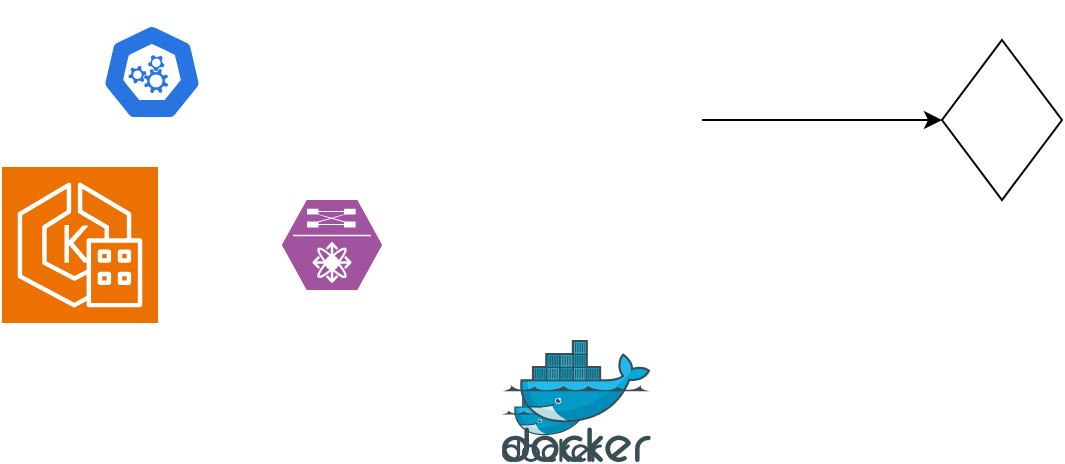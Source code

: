 <mxfile version="24.6.4" type="github">
  <diagram name="Page-1" id="ropmhnqvFCrJrdX6Whr5">
    <mxGraphModel dx="880" dy="2668" grid="1" gridSize="10" guides="1" tooltips="1" connect="1" arrows="1" fold="1" page="1" pageScale="1" pageWidth="850" pageHeight="1100" math="0" shadow="0">
      <root>
        <mxCell id="0" />
        <mxCell id="1" parent="0" />
        <mxCell id="8x__E56JIrCadB4M3Sfa-35" value="" style="sketch=0;points=[[0,0,0],[0.25,0,0],[0.5,0,0],[0.75,0,0],[1,0,0],[0,1,0],[0.25,1,0],[0.5,1,0],[0.75,1,0],[1,1,0],[0,0.25,0],[0,0.5,0],[0,0.75,0],[1,0.25,0],[1,0.5,0],[1,0.75,0]];outlineConnect=0;fontColor=#232F3E;fillColor=#ED7100;strokeColor=#ffffff;dashed=0;verticalLabelPosition=bottom;verticalAlign=top;align=center;html=1;fontSize=12;fontStyle=0;aspect=fixed;shape=mxgraph.aws4.resourceIcon;resIcon=mxgraph.aws4.eks_anywhere;" vertex="1" parent="1">
          <mxGeometry x="150" y="-1626.5" width="78" height="78" as="geometry" />
        </mxCell>
        <mxCell id="8x__E56JIrCadB4M3Sfa-42" value="" style="edgeStyle=orthogonalEdgeStyle;rounded=0;orthogonalLoop=1;jettySize=auto;html=1;" edge="1" parent="1" source="8x__E56JIrCadB4M3Sfa-38" target="8x__E56JIrCadB4M3Sfa-41">
          <mxGeometry relative="1" as="geometry" />
        </mxCell>
        <mxCell id="8x__E56JIrCadB4M3Sfa-38" value="" style="shape=image;html=1;verticalAlign=top;verticalLabelPosition=bottom;labelBackgroundColor=#ffffff;imageAspect=0;aspect=fixed;image=https://cdn4.iconfinder.com/data/icons/socialcones/508/Gitlab-128.png" vertex="1" parent="1">
          <mxGeometry x="380" y="-1710" width="120" height="120" as="geometry" />
        </mxCell>
        <mxCell id="8x__E56JIrCadB4M3Sfa-41" value="" style="rhombus;whiteSpace=wrap;html=1;verticalAlign=top;labelBackgroundColor=#ffffff;" vertex="1" parent="1">
          <mxGeometry x="620" y="-1690" width="60" height="80" as="geometry" />
        </mxCell>
        <mxCell id="8x__E56JIrCadB4M3Sfa-43" value="" style="image;sketch=0;aspect=fixed;html=1;points=[];align=center;fontSize=12;image=img/lib/mscae/Docker.svg;" vertex="1" parent="1">
          <mxGeometry x="400" y="-1520" width="50" height="41" as="geometry" />
        </mxCell>
        <mxCell id="8x__E56JIrCadB4M3Sfa-44" value="" style="image;sketch=0;aspect=fixed;html=1;points=[];align=center;fontSize=12;image=img/lib/mscae/Docker.svg;" vertex="1" parent="1">
          <mxGeometry x="400" y="-1540" width="74.39" height="61" as="geometry" />
        </mxCell>
        <mxCell id="8x__E56JIrCadB4M3Sfa-45" value="" style="aspect=fixed;sketch=0;html=1;dashed=0;whitespace=wrap;verticalLabelPosition=bottom;verticalAlign=top;fillColor=#2875E2;strokeColor=#ffffff;points=[[0.005,0.63,0],[0.1,0.2,0],[0.9,0.2,0],[0.5,0,0],[0.995,0.63,0],[0.72,0.99,0],[0.5,1,0],[0.28,0.99,0]];shape=mxgraph.kubernetes.icon2;prIcon=api" vertex="1" parent="1">
          <mxGeometry x="200" y="-1698" width="50" height="48" as="geometry" />
        </mxCell>
        <mxCell id="8x__E56JIrCadB4M3Sfa-46" value="" style="verticalLabelPosition=bottom;sketch=0;html=1;fillColor=#A153A0;strokeColor=#ffffff;verticalAlign=top;align=center;points=[[0,0.5,0],[0.125,0.25,0],[0.25,0,0],[0.5,0,0],[0.75,0,0],[0.875,0.25,0],[1,0.5,0],[0.875,0.75,0],[0.75,1,0],[0.5,1,0],[0.125,0.75,0]];pointerEvents=1;shape=mxgraph.cisco_safe.compositeIcon;bgIcon=mxgraph.cisco_safe.design.blank_device;resIcon=mxgraph.cisco_safe.design.nexus_data_center_switch;" vertex="1" parent="1">
          <mxGeometry x="290" y="-1610" width="50" height="45" as="geometry" />
        </mxCell>
      </root>
    </mxGraphModel>
  </diagram>
</mxfile>

